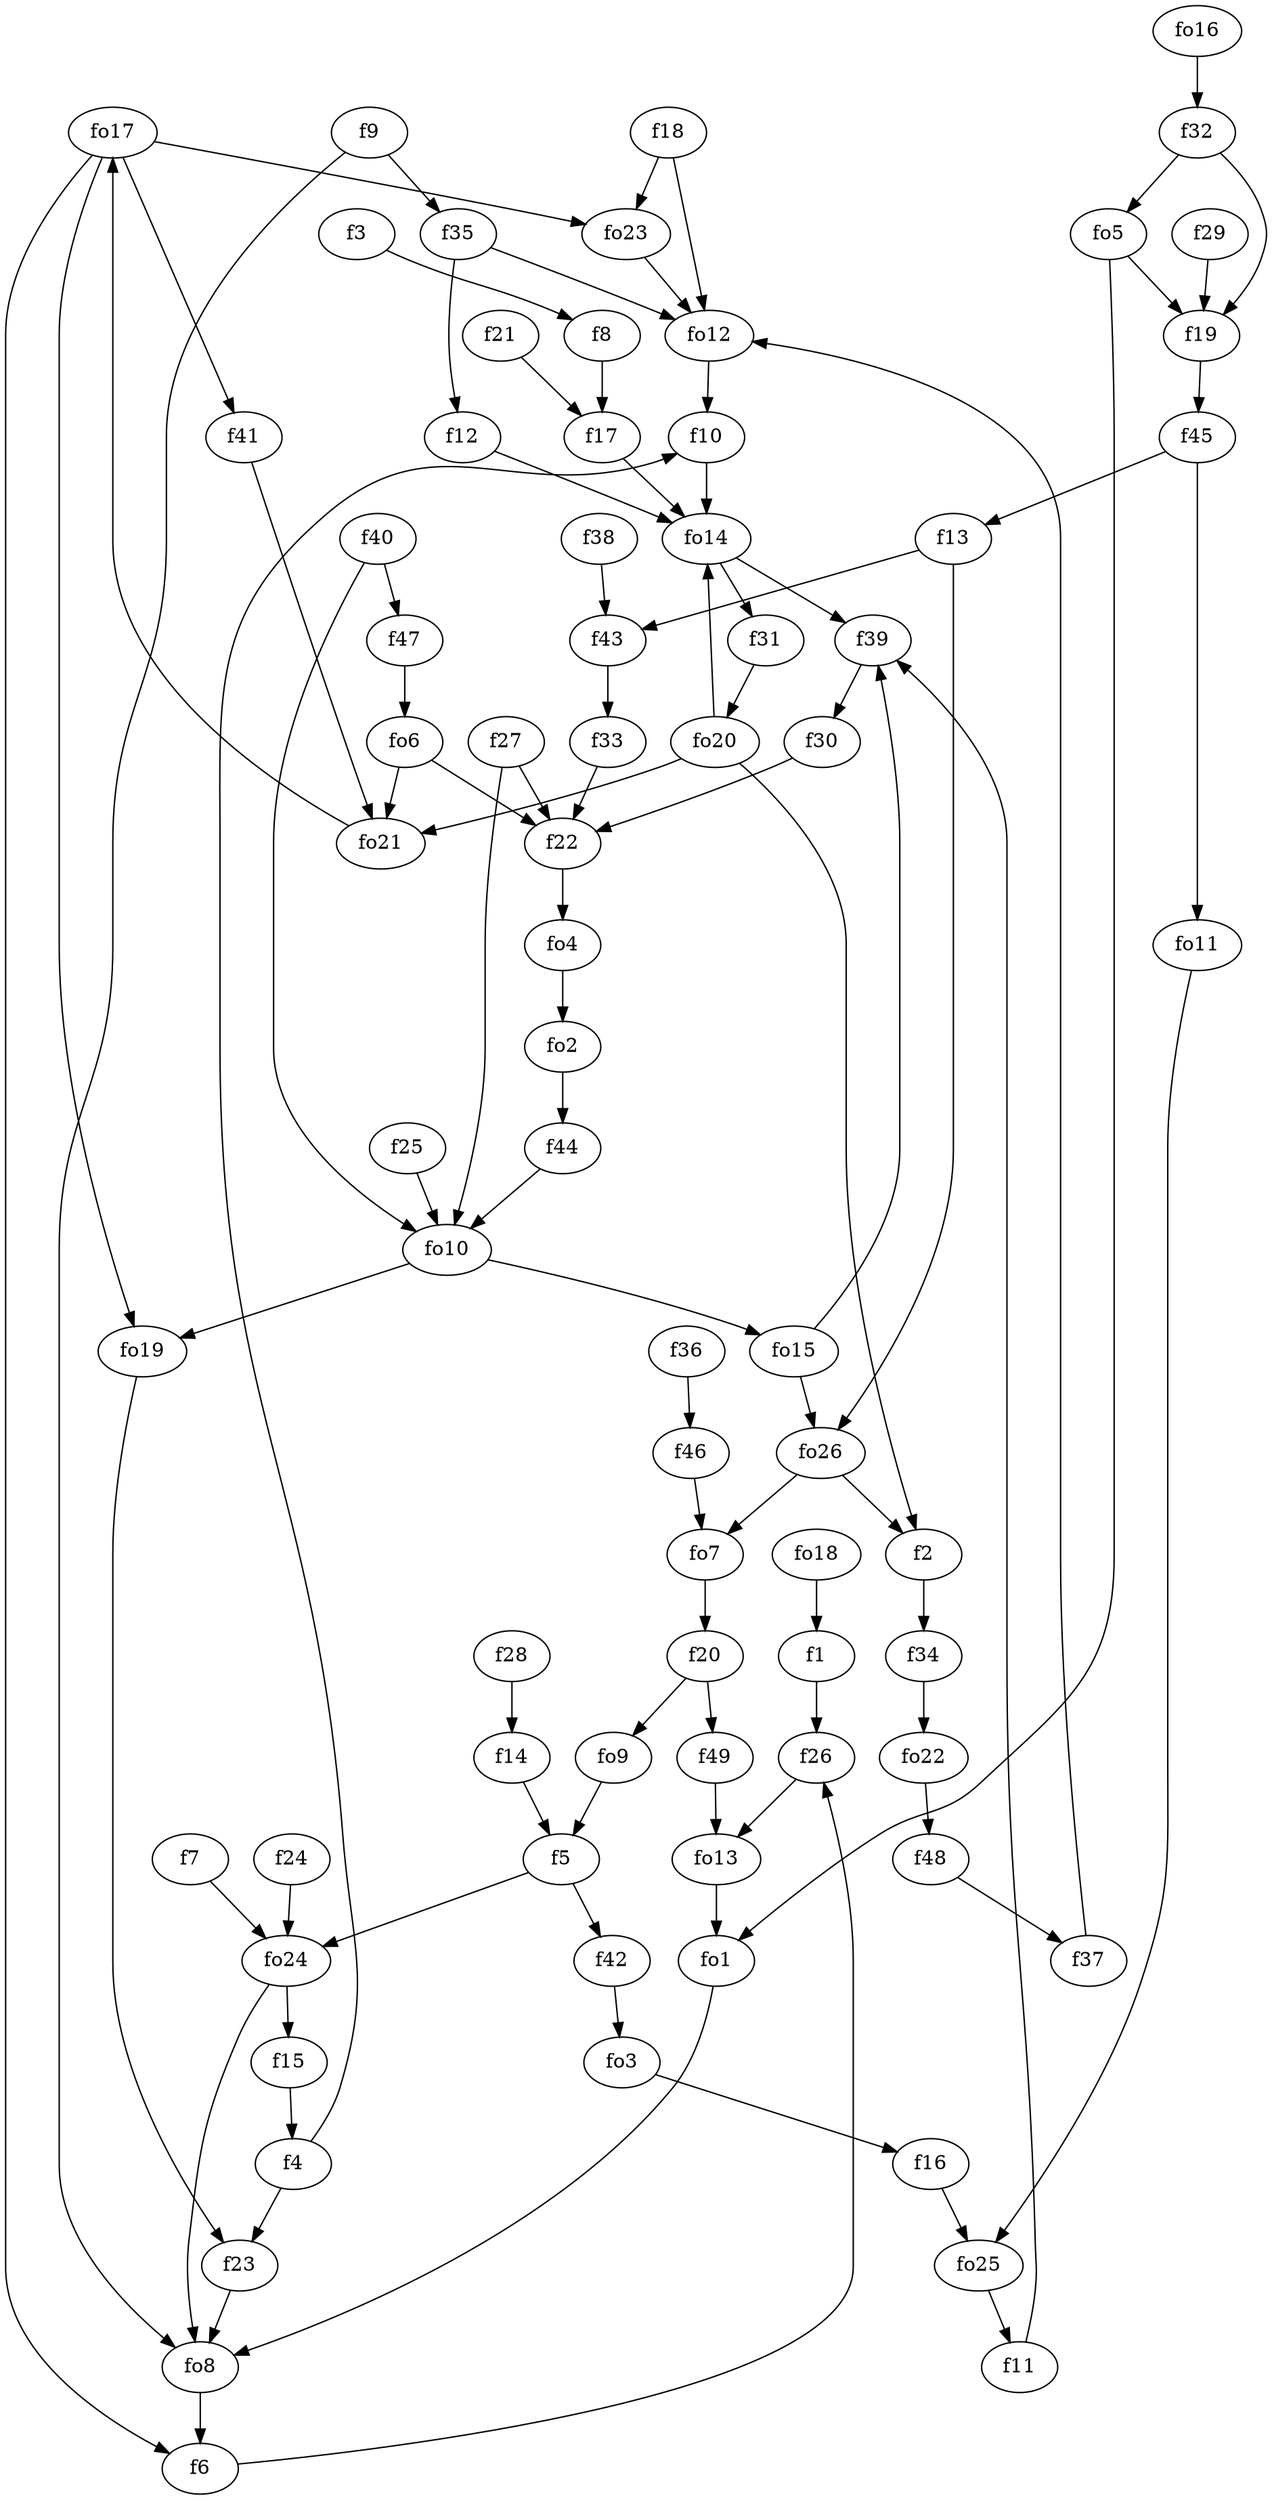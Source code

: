 strict digraph  {
f1;
f2;
f3;
f4;
f5;
f6;
f7;
f8;
f9;
f10;
f11;
f12;
f13;
f14;
f15;
f16;
f17;
f18;
f19;
f20;
f21;
f22;
f23;
f24;
f25;
f26;
f27;
f28;
f29;
f30;
f31;
f32;
f33;
f34;
f35;
f36;
f37;
f38;
f39;
f40;
f41;
f42;
f43;
f44;
f45;
f46;
f47;
f48;
f49;
fo1;
fo2;
fo3;
fo4;
fo5;
fo6;
fo7;
fo8;
fo9;
fo10;
fo11;
fo12;
fo13;
fo14;
fo15;
fo16;
fo17;
fo18;
fo19;
fo20;
fo21;
fo22;
fo23;
fo24;
fo25;
fo26;
f1 -> f26  [weight=2];
f2 -> f34  [weight=2];
f3 -> f8  [weight=2];
f4 -> f10  [weight=2];
f4 -> f23  [weight=2];
f5 -> f42  [weight=2];
f5 -> fo24  [weight=2];
f6 -> f26  [weight=2];
f7 -> fo24  [weight=2];
f8 -> f17  [weight=2];
f9 -> f35  [weight=2];
f9 -> fo8  [weight=2];
f10 -> fo14  [weight=2];
f11 -> f39  [weight=2];
f12 -> fo14  [weight=2];
f13 -> f43  [weight=2];
f13 -> fo26  [weight=2];
f14 -> f5  [weight=2];
f15 -> f4  [weight=2];
f16 -> fo25  [weight=2];
f17 -> fo14  [weight=2];
f18 -> fo12  [weight=2];
f18 -> fo23  [weight=2];
f19 -> f45  [weight=2];
f20 -> f49  [weight=2];
f20 -> fo9  [weight=2];
f21 -> f17  [weight=2];
f22 -> fo4  [weight=2];
f23 -> fo8  [weight=2];
f24 -> fo24  [weight=2];
f25 -> fo10  [weight=2];
f26 -> fo13  [weight=2];
f27 -> f22  [weight=2];
f27 -> fo10  [weight=2];
f28 -> f14  [weight=2];
f29 -> f19  [weight=2];
f30 -> f22  [weight=2];
f31 -> fo20  [weight=2];
f32 -> fo5  [weight=2];
f32 -> f19  [weight=2];
f33 -> f22  [weight=2];
f34 -> fo22  [weight=2];
f35 -> fo12  [weight=2];
f35 -> f12  [weight=2];
f36 -> f46  [weight=2];
f37 -> fo12  [weight=2];
f38 -> f43  [weight=2];
f39 -> f30  [weight=2];
f40 -> fo10  [weight=2];
f40 -> f47  [weight=2];
f41 -> fo21  [weight=2];
f42 -> fo3  [weight=2];
f43 -> f33  [weight=2];
f44 -> fo10  [weight=2];
f45 -> fo11  [weight=2];
f45 -> f13  [weight=2];
f46 -> fo7  [weight=2];
f47 -> fo6  [weight=2];
f48 -> f37  [weight=2];
f49 -> fo13  [weight=2];
fo1 -> fo8  [weight=2];
fo2 -> f44  [weight=2];
fo3 -> f16  [weight=2];
fo4 -> fo2  [weight=2];
fo5 -> fo1  [weight=2];
fo5 -> f19  [weight=2];
fo6 -> f22  [weight=2];
fo6 -> fo21  [weight=2];
fo7 -> f20  [weight=2];
fo8 -> f6  [weight=2];
fo9 -> f5  [weight=2];
fo10 -> fo19  [weight=2];
fo10 -> fo15  [weight=2];
fo11 -> fo25  [weight=2];
fo12 -> f10  [weight=2];
fo13 -> fo1  [weight=2];
fo14 -> f31  [weight=2];
fo14 -> f39  [weight=2];
fo15 -> fo26  [weight=2];
fo15 -> f39  [weight=2];
fo16 -> f32  [weight=2];
fo17 -> fo19  [weight=2];
fo17 -> fo23  [weight=2];
fo17 -> f41  [weight=2];
fo17 -> f6  [weight=2];
fo18 -> f1  [weight=2];
fo19 -> f23  [weight=2];
fo20 -> fo21  [weight=2];
fo20 -> f2  [weight=2];
fo20 -> fo14  [weight=2];
fo21 -> fo17  [weight=2];
fo22 -> f48  [weight=2];
fo23 -> fo12  [weight=2];
fo24 -> f15  [weight=2];
fo24 -> fo8  [weight=2];
fo25 -> f11  [weight=2];
fo26 -> fo7  [weight=2];
fo26 -> f2  [weight=2];
}
